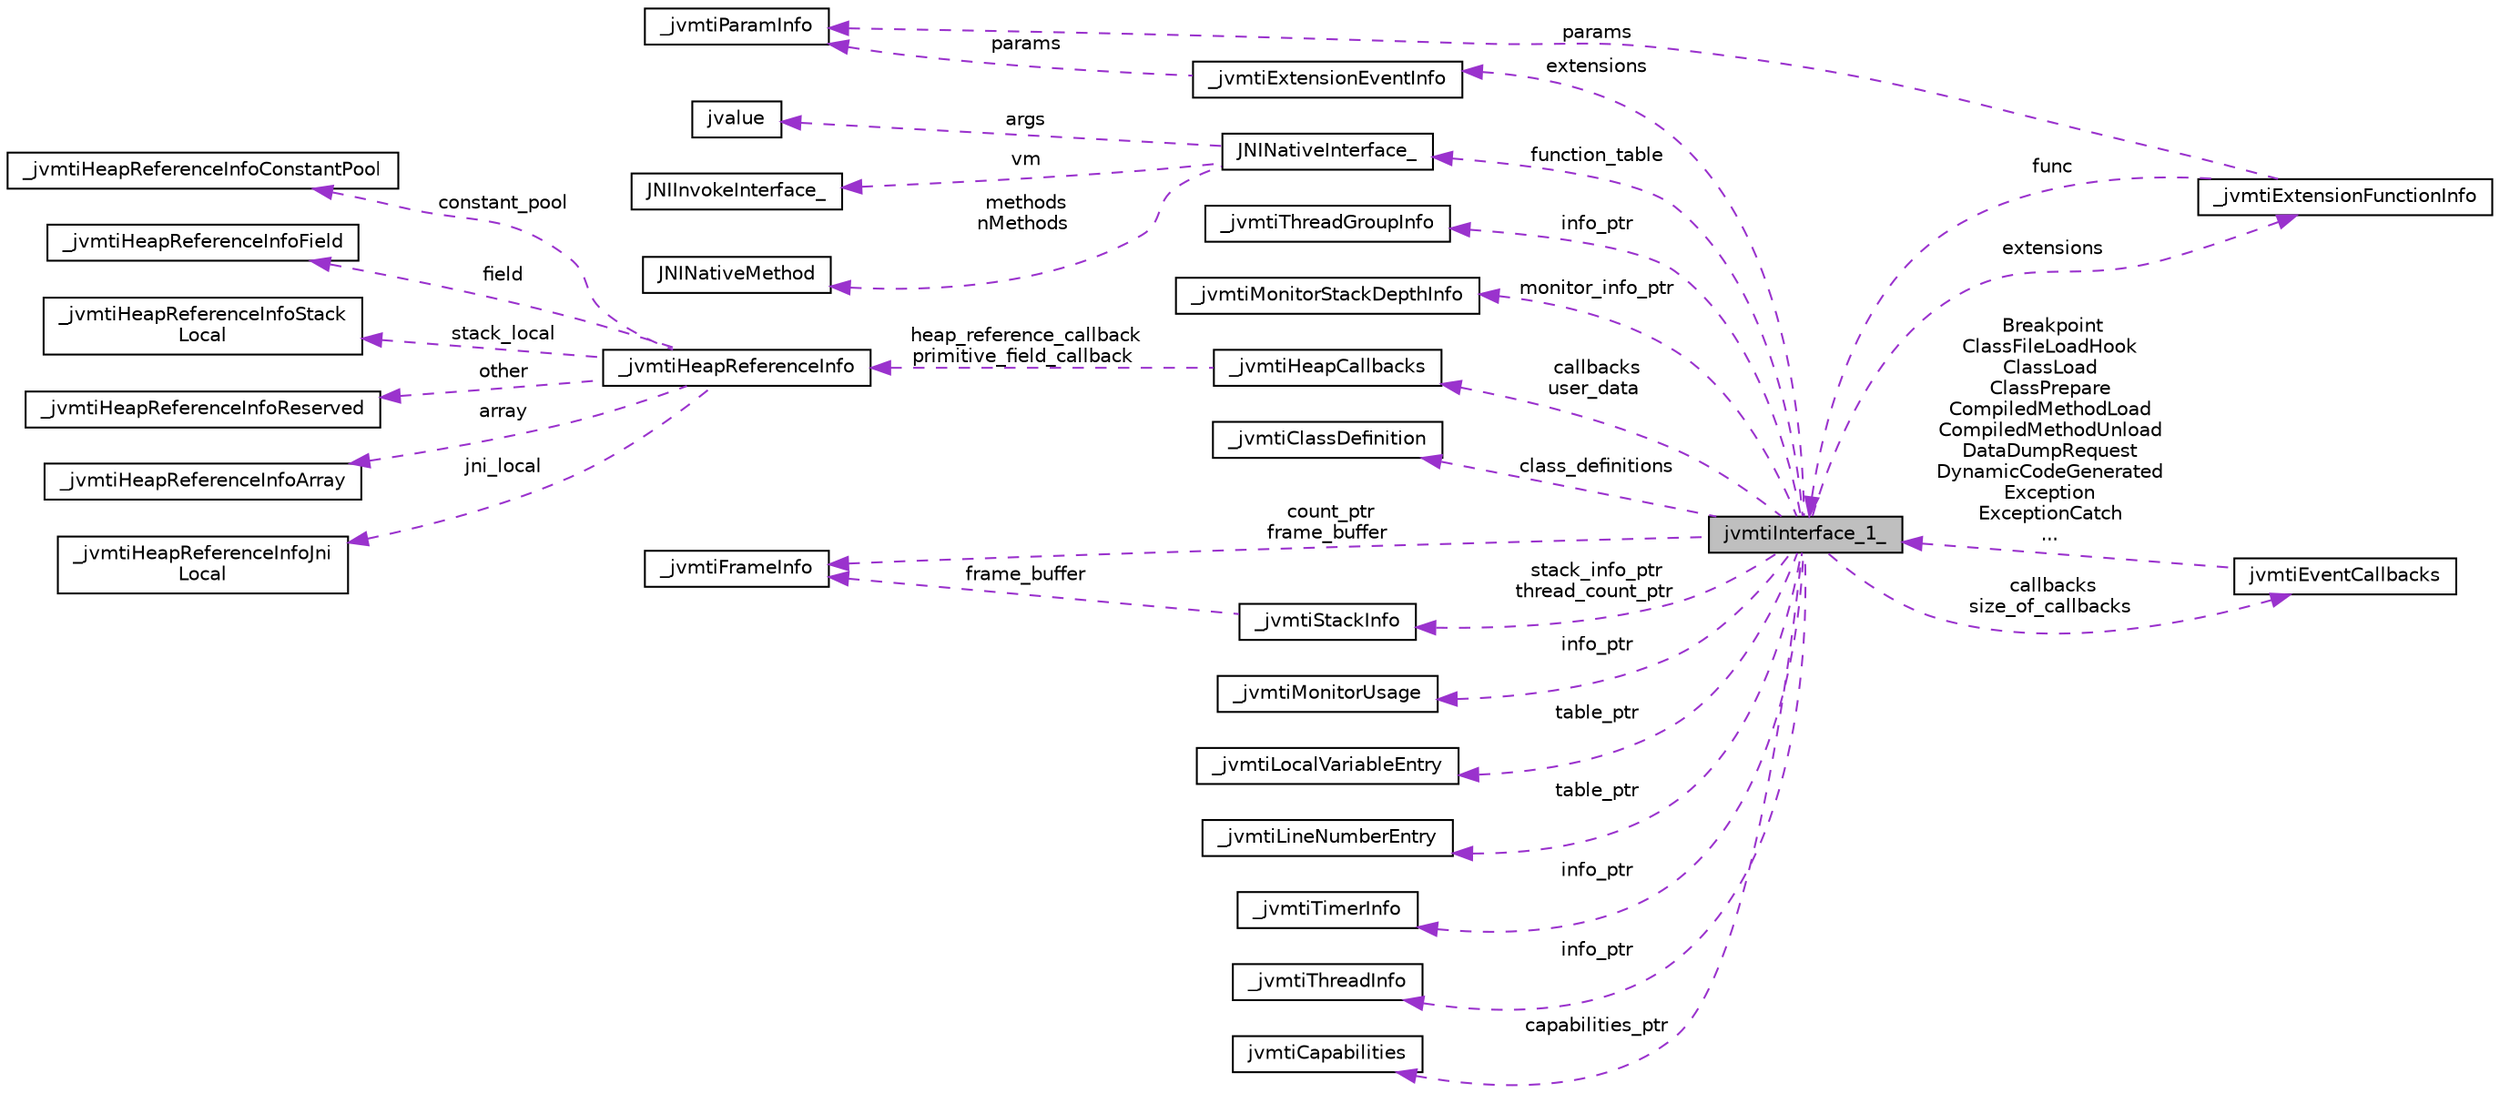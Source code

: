 digraph "jvmtiInterface_1_"
{
 // LATEX_PDF_SIZE
  edge [fontname="Helvetica",fontsize="10",labelfontname="Helvetica",labelfontsize="10"];
  node [fontname="Helvetica",fontsize="10",shape=record];
  rankdir="LR";
  Node1 [label="jvmtiInterface_1_",height=0.2,width=0.4,color="black", fillcolor="grey75", style="filled", fontcolor="black",tooltip=" "];
  Node2 -> Node1 [dir="back",color="darkorchid3",fontsize="10",style="dashed",label=" function_table" ,fontname="Helvetica"];
  Node2 [label="JNINativeInterface_",height=0.2,width=0.4,color="black", fillcolor="white", style="filled",URL="$struct_j_n_i_native_interface__.html",tooltip=" "];
  Node3 -> Node2 [dir="back",color="darkorchid3",fontsize="10",style="dashed",label=" args" ,fontname="Helvetica"];
  Node3 [label="jvalue",height=0.2,width=0.4,color="black", fillcolor="white", style="filled",URL="$unionjvalue.html",tooltip=" "];
  Node4 -> Node2 [dir="back",color="darkorchid3",fontsize="10",style="dashed",label=" vm" ,fontname="Helvetica"];
  Node4 [label="JNIInvokeInterface_",height=0.2,width=0.4,color="black", fillcolor="white", style="filled",URL="$struct_j_n_i_invoke_interface__.html",tooltip=" "];
  Node5 -> Node2 [dir="back",color="darkorchid3",fontsize="10",style="dashed",label=" methods\nnMethods" ,fontname="Helvetica"];
  Node5 [label="JNINativeMethod",height=0.2,width=0.4,color="black", fillcolor="white", style="filled",URL="$struct_j_n_i_native_method.html",tooltip=" "];
  Node6 -> Node1 [dir="back",color="darkorchid3",fontsize="10",style="dashed",label=" info_ptr" ,fontname="Helvetica"];
  Node6 [label="_jvmtiThreadGroupInfo",height=0.2,width=0.4,color="black", fillcolor="white", style="filled",URL="$struct__jvmti_thread_group_info.html",tooltip=" "];
  Node7 -> Node1 [dir="back",color="darkorchid3",fontsize="10",style="dashed",label=" callbacks\nsize_of_callbacks" ,fontname="Helvetica"];
  Node7 [label="jvmtiEventCallbacks",height=0.2,width=0.4,color="black", fillcolor="white", style="filled",URL="$structjvmti_event_callbacks.html",tooltip=" "];
  Node1 -> Node7 [dir="back",color="darkorchid3",fontsize="10",style="dashed",label=" Breakpoint\nClassFileLoadHook\nClassLoad\nClassPrepare\nCompiledMethodLoad\nCompiledMethodUnload\nDataDumpRequest\nDynamicCodeGenerated\nException\nExceptionCatch\n..." ,fontname="Helvetica"];
  Node8 -> Node1 [dir="back",color="darkorchid3",fontsize="10",style="dashed",label=" monitor_info_ptr" ,fontname="Helvetica"];
  Node8 [label="_jvmtiMonitorStackDepthInfo",height=0.2,width=0.4,color="black", fillcolor="white", style="filled",URL="$struct__jvmti_monitor_stack_depth_info.html",tooltip=" "];
  Node9 -> Node1 [dir="back",color="darkorchid3",fontsize="10",style="dashed",label=" extensions" ,fontname="Helvetica"];
  Node9 [label="_jvmtiExtensionFunctionInfo",height=0.2,width=0.4,color="black", fillcolor="white", style="filled",URL="$struct__jvmti_extension_function_info.html",tooltip=" "];
  Node10 -> Node9 [dir="back",color="darkorchid3",fontsize="10",style="dashed",label=" params" ,fontname="Helvetica"];
  Node10 [label="_jvmtiParamInfo",height=0.2,width=0.4,color="black", fillcolor="white", style="filled",URL="$struct__jvmti_param_info.html",tooltip=" "];
  Node1 -> Node9 [dir="back",color="darkorchid3",fontsize="10",style="dashed",label=" func" ,fontname="Helvetica"];
  Node11 -> Node1 [dir="back",color="darkorchid3",fontsize="10",style="dashed",label=" callbacks\nuser_data" ,fontname="Helvetica"];
  Node11 [label="_jvmtiHeapCallbacks",height=0.2,width=0.4,color="black", fillcolor="white", style="filled",URL="$struct__jvmti_heap_callbacks.html",tooltip=" "];
  Node12 -> Node11 [dir="back",color="darkorchid3",fontsize="10",style="dashed",label=" heap_reference_callback\nprimitive_field_callback" ,fontname="Helvetica"];
  Node12 [label="_jvmtiHeapReferenceInfo",height=0.2,width=0.4,color="black", fillcolor="white", style="filled",URL="$union__jvmti_heap_reference_info.html",tooltip=" "];
  Node13 -> Node12 [dir="back",color="darkorchid3",fontsize="10",style="dashed",label=" constant_pool" ,fontname="Helvetica"];
  Node13 [label="_jvmtiHeapReferenceInfoConstantPool",height=0.2,width=0.4,color="black", fillcolor="white", style="filled",URL="$struct__jvmti_heap_reference_info_constant_pool.html",tooltip=" "];
  Node14 -> Node12 [dir="back",color="darkorchid3",fontsize="10",style="dashed",label=" field" ,fontname="Helvetica"];
  Node14 [label="_jvmtiHeapReferenceInfoField",height=0.2,width=0.4,color="black", fillcolor="white", style="filled",URL="$struct__jvmti_heap_reference_info_field.html",tooltip=" "];
  Node15 -> Node12 [dir="back",color="darkorchid3",fontsize="10",style="dashed",label=" stack_local" ,fontname="Helvetica"];
  Node15 [label="_jvmtiHeapReferenceInfoStack\lLocal",height=0.2,width=0.4,color="black", fillcolor="white", style="filled",URL="$struct__jvmti_heap_reference_info_stack_local.html",tooltip=" "];
  Node16 -> Node12 [dir="back",color="darkorchid3",fontsize="10",style="dashed",label=" other" ,fontname="Helvetica"];
  Node16 [label="_jvmtiHeapReferenceInfoReserved",height=0.2,width=0.4,color="black", fillcolor="white", style="filled",URL="$struct__jvmti_heap_reference_info_reserved.html",tooltip=" "];
  Node17 -> Node12 [dir="back",color="darkorchid3",fontsize="10",style="dashed",label=" array" ,fontname="Helvetica"];
  Node17 [label="_jvmtiHeapReferenceInfoArray",height=0.2,width=0.4,color="black", fillcolor="white", style="filled",URL="$struct__jvmti_heap_reference_info_array.html",tooltip=" "];
  Node18 -> Node12 [dir="back",color="darkorchid3",fontsize="10",style="dashed",label=" jni_local" ,fontname="Helvetica"];
  Node18 [label="_jvmtiHeapReferenceInfoJni\lLocal",height=0.2,width=0.4,color="black", fillcolor="white", style="filled",URL="$struct__jvmti_heap_reference_info_jni_local.html",tooltip=" "];
  Node19 -> Node1 [dir="back",color="darkorchid3",fontsize="10",style="dashed",label=" class_definitions" ,fontname="Helvetica"];
  Node19 [label="_jvmtiClassDefinition",height=0.2,width=0.4,color="black", fillcolor="white", style="filled",URL="$struct__jvmti_class_definition.html",tooltip=" "];
  Node20 -> Node1 [dir="back",color="darkorchid3",fontsize="10",style="dashed",label=" count_ptr\nframe_buffer" ,fontname="Helvetica"];
  Node20 [label="_jvmtiFrameInfo",height=0.2,width=0.4,color="black", fillcolor="white", style="filled",URL="$struct__jvmti_frame_info.html",tooltip=" "];
  Node21 -> Node1 [dir="back",color="darkorchid3",fontsize="10",style="dashed",label=" stack_info_ptr\nthread_count_ptr" ,fontname="Helvetica"];
  Node21 [label="_jvmtiStackInfo",height=0.2,width=0.4,color="black", fillcolor="white", style="filled",URL="$struct__jvmti_stack_info.html",tooltip=" "];
  Node20 -> Node21 [dir="back",color="darkorchid3",fontsize="10",style="dashed",label=" frame_buffer" ,fontname="Helvetica"];
  Node22 -> Node1 [dir="back",color="darkorchid3",fontsize="10",style="dashed",label=" info_ptr" ,fontname="Helvetica"];
  Node22 [label="_jvmtiMonitorUsage",height=0.2,width=0.4,color="black", fillcolor="white", style="filled",URL="$struct__jvmti_monitor_usage.html",tooltip=" "];
  Node23 -> Node1 [dir="back",color="darkorchid3",fontsize="10",style="dashed",label=" extensions" ,fontname="Helvetica"];
  Node23 [label="_jvmtiExtensionEventInfo",height=0.2,width=0.4,color="black", fillcolor="white", style="filled",URL="$struct__jvmti_extension_event_info.html",tooltip=" "];
  Node10 -> Node23 [dir="back",color="darkorchid3",fontsize="10",style="dashed",label=" params" ,fontname="Helvetica"];
  Node24 -> Node1 [dir="back",color="darkorchid3",fontsize="10",style="dashed",label=" table_ptr" ,fontname="Helvetica"];
  Node24 [label="_jvmtiLocalVariableEntry",height=0.2,width=0.4,color="black", fillcolor="white", style="filled",URL="$struct__jvmti_local_variable_entry.html",tooltip=" "];
  Node25 -> Node1 [dir="back",color="darkorchid3",fontsize="10",style="dashed",label=" table_ptr" ,fontname="Helvetica"];
  Node25 [label="_jvmtiLineNumberEntry",height=0.2,width=0.4,color="black", fillcolor="white", style="filled",URL="$struct__jvmti_line_number_entry.html",tooltip=" "];
  Node26 -> Node1 [dir="back",color="darkorchid3",fontsize="10",style="dashed",label=" info_ptr" ,fontname="Helvetica"];
  Node26 [label="_jvmtiTimerInfo",height=0.2,width=0.4,color="black", fillcolor="white", style="filled",URL="$struct__jvmti_timer_info.html",tooltip=" "];
  Node27 -> Node1 [dir="back",color="darkorchid3",fontsize="10",style="dashed",label=" info_ptr" ,fontname="Helvetica"];
  Node27 [label="_jvmtiThreadInfo",height=0.2,width=0.4,color="black", fillcolor="white", style="filled",URL="$struct__jvmti_thread_info.html",tooltip=" "];
  Node28 -> Node1 [dir="back",color="darkorchid3",fontsize="10",style="dashed",label=" capabilities_ptr" ,fontname="Helvetica"];
  Node28 [label="jvmtiCapabilities",height=0.2,width=0.4,color="black", fillcolor="white", style="filled",URL="$structjvmti_capabilities.html",tooltip=" "];
}

